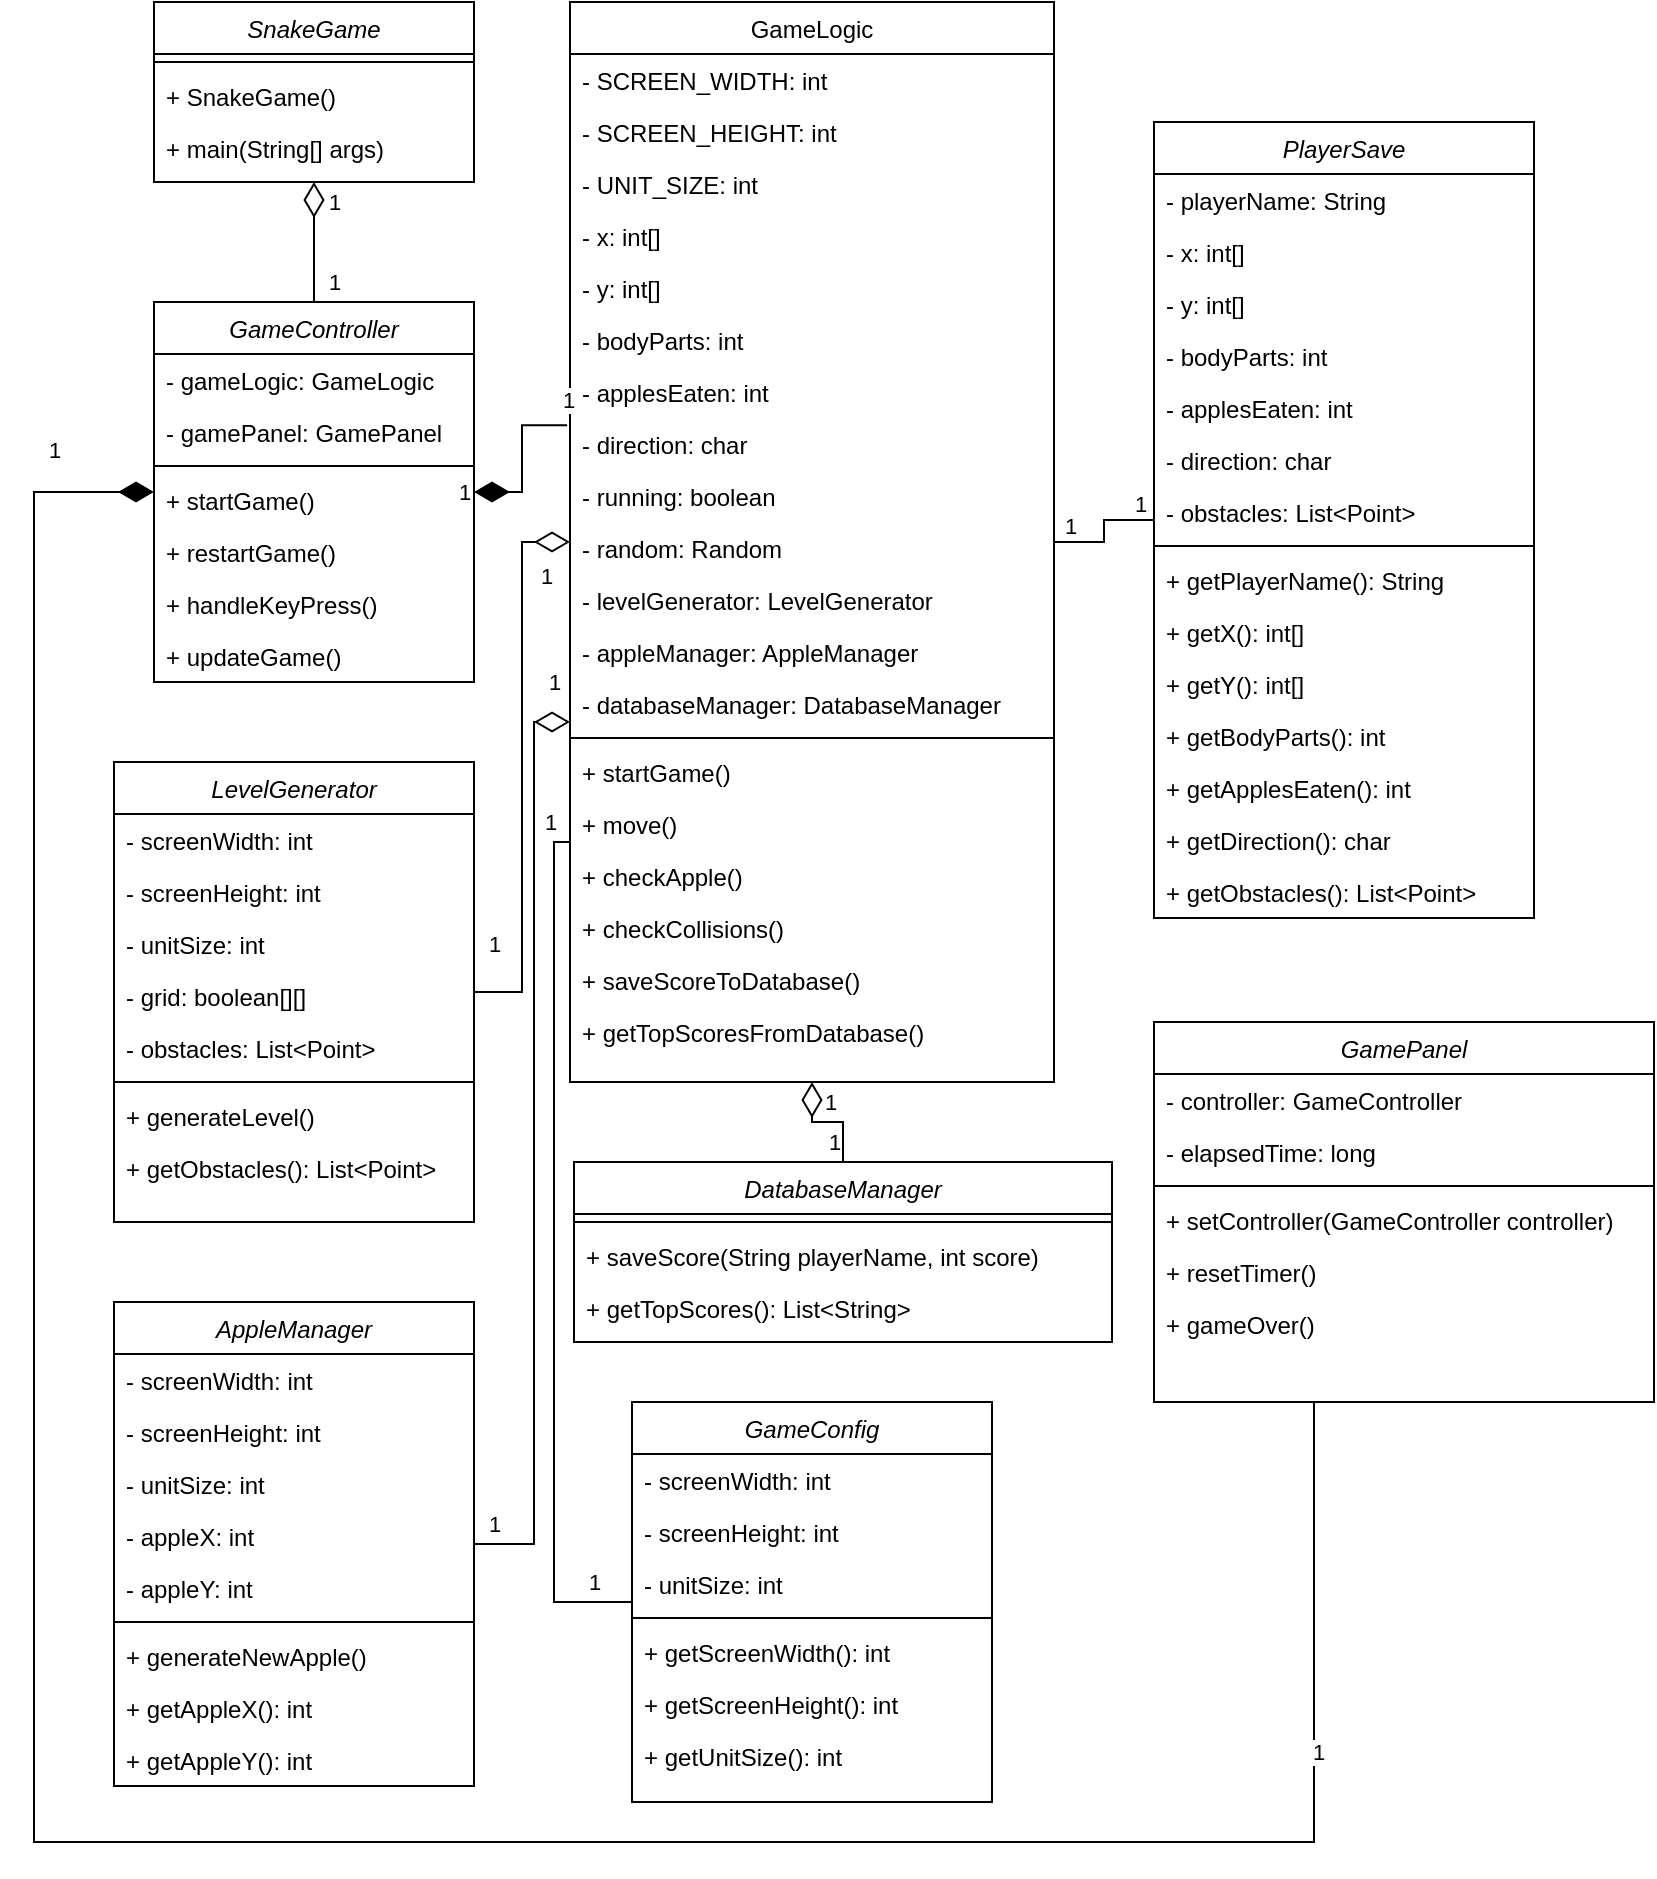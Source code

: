 <mxfile version="25.0.3">
  <diagram id="C5RBs43oDa-KdzZeNtuy" name="Page-1">
    <mxGraphModel dx="1827" dy="1740" grid="1" gridSize="10" guides="1" tooltips="1" connect="1" arrows="1" fold="1" page="1" pageScale="1" pageWidth="827" pageHeight="1169" math="0" shadow="0">
      <root>
        <mxCell id="WIyWlLk6GJQsqaUBKTNV-0" />
        <mxCell id="WIyWlLk6GJQsqaUBKTNV-1" parent="WIyWlLk6GJQsqaUBKTNV-0" />
        <mxCell id="zkfFHV4jXpPFQw0GAbJ--0" value="SnakeGame" style="swimlane;fontStyle=2;align=center;verticalAlign=top;childLayout=stackLayout;horizontal=1;startSize=26;horizontalStack=0;resizeParent=1;resizeLast=0;collapsible=1;marginBottom=0;rounded=0;shadow=0;strokeWidth=1;" parent="WIyWlLk6GJQsqaUBKTNV-1" vertex="1">
          <mxGeometry x="300" y="60" width="160" height="90" as="geometry">
            <mxRectangle x="230" y="140" width="160" height="26" as="alternateBounds" />
          </mxGeometry>
        </mxCell>
        <mxCell id="zkfFHV4jXpPFQw0GAbJ--4" value="" style="line;html=1;strokeWidth=1;align=left;verticalAlign=middle;spacingTop=-1;spacingLeft=3;spacingRight=3;rotatable=0;labelPosition=right;points=[];portConstraint=eastwest;" parent="zkfFHV4jXpPFQw0GAbJ--0" vertex="1">
          <mxGeometry y="26" width="160" height="8" as="geometry" />
        </mxCell>
        <mxCell id="zkfFHV4jXpPFQw0GAbJ--1" value="+ SnakeGame()" style="text;align=left;verticalAlign=top;spacingLeft=4;spacingRight=4;overflow=hidden;rotatable=0;points=[[0,0.5],[1,0.5]];portConstraint=eastwest;" parent="zkfFHV4jXpPFQw0GAbJ--0" vertex="1">
          <mxGeometry y="34" width="160" height="26" as="geometry" />
        </mxCell>
        <mxCell id="zkfFHV4jXpPFQw0GAbJ--2" value="+ main(String[] args)" style="text;align=left;verticalAlign=top;spacingLeft=4;spacingRight=4;overflow=hidden;rotatable=0;points=[[0,0.5],[1,0.5]];portConstraint=eastwest;rounded=0;shadow=0;html=0;" parent="zkfFHV4jXpPFQw0GAbJ--0" vertex="1">
          <mxGeometry y="60" width="160" height="26" as="geometry" />
        </mxCell>
        <mxCell id="zkfFHV4jXpPFQw0GAbJ--17" value="GameLogic" style="swimlane;fontStyle=0;align=center;verticalAlign=top;childLayout=stackLayout;horizontal=1;startSize=26;horizontalStack=0;resizeParent=1;resizeLast=0;collapsible=1;marginBottom=0;rounded=0;shadow=0;strokeWidth=1;" parent="WIyWlLk6GJQsqaUBKTNV-1" vertex="1">
          <mxGeometry x="508" y="60" width="242" height="540" as="geometry">
            <mxRectangle x="550" y="140" width="160" height="26" as="alternateBounds" />
          </mxGeometry>
        </mxCell>
        <mxCell id="zkfFHV4jXpPFQw0GAbJ--18" value="- SCREEN_WIDTH: int" style="text;align=left;verticalAlign=top;spacingLeft=4;spacingRight=4;overflow=hidden;rotatable=0;points=[[0,0.5],[1,0.5]];portConstraint=eastwest;" parent="zkfFHV4jXpPFQw0GAbJ--17" vertex="1">
          <mxGeometry y="26" width="242" height="26" as="geometry" />
        </mxCell>
        <mxCell id="AjANZ06lCbOYg_vzo5aL-4" value="- SCREEN_HEIGHT: int" style="text;align=left;verticalAlign=top;spacingLeft=4;spacingRight=4;overflow=hidden;rotatable=0;points=[[0,0.5],[1,0.5]];portConstraint=eastwest;" parent="zkfFHV4jXpPFQw0GAbJ--17" vertex="1">
          <mxGeometry y="52" width="242" height="26" as="geometry" />
        </mxCell>
        <mxCell id="AjANZ06lCbOYg_vzo5aL-5" value="- UNIT_SIZE: int" style="text;align=left;verticalAlign=top;spacingLeft=4;spacingRight=4;overflow=hidden;rotatable=0;points=[[0,0.5],[1,0.5]];portConstraint=eastwest;" parent="zkfFHV4jXpPFQw0GAbJ--17" vertex="1">
          <mxGeometry y="78" width="242" height="26" as="geometry" />
        </mxCell>
        <mxCell id="AjANZ06lCbOYg_vzo5aL-6" value="- x: int[]" style="text;align=left;verticalAlign=top;spacingLeft=4;spacingRight=4;overflow=hidden;rotatable=0;points=[[0,0.5],[1,0.5]];portConstraint=eastwest;rounded=0;shadow=0;html=0;" parent="zkfFHV4jXpPFQw0GAbJ--17" vertex="1">
          <mxGeometry y="104" width="242" height="26" as="geometry" />
        </mxCell>
        <mxCell id="AjANZ06lCbOYg_vzo5aL-7" value="- y: int[]" style="text;align=left;verticalAlign=top;spacingLeft=4;spacingRight=4;overflow=hidden;rotatable=0;points=[[0,0.5],[1,0.5]];portConstraint=eastwest;rounded=0;shadow=0;html=0;" parent="zkfFHV4jXpPFQw0GAbJ--17" vertex="1">
          <mxGeometry y="130" width="242" height="26" as="geometry" />
        </mxCell>
        <mxCell id="zkfFHV4jXpPFQw0GAbJ--20" value="- bodyParts: int" style="text;align=left;verticalAlign=top;spacingLeft=4;spacingRight=4;overflow=hidden;rotatable=0;points=[[0,0.5],[1,0.5]];portConstraint=eastwest;rounded=0;shadow=0;html=0;" parent="zkfFHV4jXpPFQw0GAbJ--17" vertex="1">
          <mxGeometry y="156" width="242" height="26" as="geometry" />
        </mxCell>
        <mxCell id="AjANZ06lCbOYg_vzo5aL-8" value="- applesEaten: int" style="text;align=left;verticalAlign=top;spacingLeft=4;spacingRight=4;overflow=hidden;rotatable=0;points=[[0,0.5],[1,0.5]];portConstraint=eastwest;rounded=0;shadow=0;html=0;" parent="zkfFHV4jXpPFQw0GAbJ--17" vertex="1">
          <mxGeometry y="182" width="242" height="26" as="geometry" />
        </mxCell>
        <mxCell id="AjANZ06lCbOYg_vzo5aL-10" value="- direction: char" style="text;align=left;verticalAlign=top;spacingLeft=4;spacingRight=4;overflow=hidden;rotatable=0;points=[[0,0.5],[1,0.5]];portConstraint=eastwest;rounded=0;shadow=0;html=0;" parent="zkfFHV4jXpPFQw0GAbJ--17" vertex="1">
          <mxGeometry y="208" width="242" height="26" as="geometry" />
        </mxCell>
        <mxCell id="AjANZ06lCbOYg_vzo5aL-11" value="- running: boolean" style="text;align=left;verticalAlign=top;spacingLeft=4;spacingRight=4;overflow=hidden;rotatable=0;points=[[0,0.5],[1,0.5]];portConstraint=eastwest;rounded=0;shadow=0;html=0;" parent="zkfFHV4jXpPFQw0GAbJ--17" vertex="1">
          <mxGeometry y="234" width="242" height="26" as="geometry" />
        </mxCell>
        <mxCell id="zkfFHV4jXpPFQw0GAbJ--22" value="- random: Random" style="text;align=left;verticalAlign=top;spacingLeft=4;spacingRight=4;overflow=hidden;rotatable=0;points=[[0,0.5],[1,0.5]];portConstraint=eastwest;rounded=0;shadow=0;html=0;" parent="zkfFHV4jXpPFQw0GAbJ--17" vertex="1">
          <mxGeometry y="260" width="242" height="26" as="geometry" />
        </mxCell>
        <mxCell id="AjANZ06lCbOYg_vzo5aL-12" value="- levelGenerator: LevelGenerator" style="text;align=left;verticalAlign=top;spacingLeft=4;spacingRight=4;overflow=hidden;rotatable=0;points=[[0,0.5],[1,0.5]];portConstraint=eastwest;rounded=0;shadow=0;html=0;" parent="zkfFHV4jXpPFQw0GAbJ--17" vertex="1">
          <mxGeometry y="286" width="242" height="26" as="geometry" />
        </mxCell>
        <mxCell id="mR83iSScFyhNj17D_OAH-0" value="- appleManager: AppleManager" style="text;align=left;verticalAlign=top;spacingLeft=4;spacingRight=4;overflow=hidden;rotatable=0;points=[[0,0.5],[1,0.5]];portConstraint=eastwest;rounded=0;shadow=0;html=0;" vertex="1" parent="zkfFHV4jXpPFQw0GAbJ--17">
          <mxGeometry y="312" width="242" height="26" as="geometry" />
        </mxCell>
        <mxCell id="AjANZ06lCbOYg_vzo5aL-13" value="- databaseManager: DatabaseManager" style="text;align=left;verticalAlign=top;spacingLeft=4;spacingRight=4;overflow=hidden;rotatable=0;points=[[0,0.5],[1,0.5]];portConstraint=eastwest;rounded=0;shadow=0;html=0;" parent="zkfFHV4jXpPFQw0GAbJ--17" vertex="1">
          <mxGeometry y="338" width="242" height="26" as="geometry" />
        </mxCell>
        <mxCell id="zkfFHV4jXpPFQw0GAbJ--23" value="" style="line;html=1;strokeWidth=1;align=left;verticalAlign=middle;spacingTop=-1;spacingLeft=3;spacingRight=3;rotatable=0;labelPosition=right;points=[];portConstraint=eastwest;" parent="zkfFHV4jXpPFQw0GAbJ--17" vertex="1">
          <mxGeometry y="364" width="242" height="8" as="geometry" />
        </mxCell>
        <mxCell id="zkfFHV4jXpPFQw0GAbJ--24" value="+ startGame()" style="text;align=left;verticalAlign=top;spacingLeft=4;spacingRight=4;overflow=hidden;rotatable=0;points=[[0,0.5],[1,0.5]];portConstraint=eastwest;" parent="zkfFHV4jXpPFQw0GAbJ--17" vertex="1">
          <mxGeometry y="372" width="242" height="26" as="geometry" />
        </mxCell>
        <mxCell id="AjANZ06lCbOYg_vzo5aL-15" value="+ move()" style="text;align=left;verticalAlign=top;spacingLeft=4;spacingRight=4;overflow=hidden;rotatable=0;points=[[0,0.5],[1,0.5]];portConstraint=eastwest;" parent="zkfFHV4jXpPFQw0GAbJ--17" vertex="1">
          <mxGeometry y="398" width="242" height="26" as="geometry" />
        </mxCell>
        <mxCell id="zkfFHV4jXpPFQw0GAbJ--25" value="+ checkApple()" style="text;align=left;verticalAlign=top;spacingLeft=4;spacingRight=4;overflow=hidden;rotatable=0;points=[[0,0.5],[1,0.5]];portConstraint=eastwest;" parent="zkfFHV4jXpPFQw0GAbJ--17" vertex="1">
          <mxGeometry y="424" width="242" height="26" as="geometry" />
        </mxCell>
        <mxCell id="AjANZ06lCbOYg_vzo5aL-17" value="+ checkCollisions()" style="text;align=left;verticalAlign=top;spacingLeft=4;spacingRight=4;overflow=hidden;rotatable=0;points=[[0,0.5],[1,0.5]];portConstraint=eastwest;" parent="zkfFHV4jXpPFQw0GAbJ--17" vertex="1">
          <mxGeometry y="450" width="242" height="26" as="geometry" />
        </mxCell>
        <mxCell id="AjANZ06lCbOYg_vzo5aL-18" value="+ saveScoreToDatabase()" style="text;align=left;verticalAlign=top;spacingLeft=4;spacingRight=4;overflow=hidden;rotatable=0;points=[[0,0.5],[1,0.5]];portConstraint=eastwest;" parent="zkfFHV4jXpPFQw0GAbJ--17" vertex="1">
          <mxGeometry y="476" width="242" height="26" as="geometry" />
        </mxCell>
        <mxCell id="AjANZ06lCbOYg_vzo5aL-16" value="+ getTopScoresFromDatabase()" style="text;align=left;verticalAlign=top;spacingLeft=4;spacingRight=4;overflow=hidden;rotatable=0;points=[[0,0.5],[1,0.5]];portConstraint=eastwest;" parent="zkfFHV4jXpPFQw0GAbJ--17" vertex="1">
          <mxGeometry y="502" width="242" height="26" as="geometry" />
        </mxCell>
        <mxCell id="AjANZ06lCbOYg_vzo5aL-0" value="GameController" style="swimlane;fontStyle=2;align=center;verticalAlign=top;childLayout=stackLayout;horizontal=1;startSize=26;horizontalStack=0;resizeParent=1;resizeLast=0;collapsible=1;marginBottom=0;rounded=0;shadow=0;strokeWidth=1;" parent="WIyWlLk6GJQsqaUBKTNV-1" vertex="1">
          <mxGeometry x="300" y="210" width="160" height="190" as="geometry">
            <mxRectangle x="230" y="140" width="160" height="26" as="alternateBounds" />
          </mxGeometry>
        </mxCell>
        <mxCell id="AjANZ06lCbOYg_vzo5aL-2" value="- gameLogic: GameLogic" style="text;align=left;verticalAlign=top;spacingLeft=4;spacingRight=4;overflow=hidden;rotatable=0;points=[[0,0.5],[1,0.5]];portConstraint=eastwest;" parent="AjANZ06lCbOYg_vzo5aL-0" vertex="1">
          <mxGeometry y="26" width="160" height="26" as="geometry" />
        </mxCell>
        <mxCell id="AjANZ06lCbOYg_vzo5aL-23" value="- gamePanel: GamePanel" style="text;align=left;verticalAlign=top;spacingLeft=4;spacingRight=4;overflow=hidden;rotatable=0;points=[[0,0.5],[1,0.5]];portConstraint=eastwest;" parent="AjANZ06lCbOYg_vzo5aL-0" vertex="1">
          <mxGeometry y="52" width="160" height="26" as="geometry" />
        </mxCell>
        <mxCell id="AjANZ06lCbOYg_vzo5aL-1" value="" style="line;html=1;strokeWidth=1;align=left;verticalAlign=middle;spacingTop=-1;spacingLeft=3;spacingRight=3;rotatable=0;labelPosition=right;points=[];portConstraint=eastwest;" parent="AjANZ06lCbOYg_vzo5aL-0" vertex="1">
          <mxGeometry y="78" width="160" height="8" as="geometry" />
        </mxCell>
        <mxCell id="AjANZ06lCbOYg_vzo5aL-25" value="+ startGame()" style="text;align=left;verticalAlign=top;spacingLeft=4;spacingRight=4;overflow=hidden;rotatable=0;points=[[0,0.5],[1,0.5]];portConstraint=eastwest;" parent="AjANZ06lCbOYg_vzo5aL-0" vertex="1">
          <mxGeometry y="86" width="160" height="26" as="geometry" />
        </mxCell>
        <mxCell id="AjANZ06lCbOYg_vzo5aL-3" value="+ restartGame()" style="text;align=left;verticalAlign=top;spacingLeft=4;spacingRight=4;overflow=hidden;rotatable=0;points=[[0,0.5],[1,0.5]];portConstraint=eastwest;rounded=0;shadow=0;html=0;" parent="AjANZ06lCbOYg_vzo5aL-0" vertex="1">
          <mxGeometry y="112" width="160" height="26" as="geometry" />
        </mxCell>
        <mxCell id="AjANZ06lCbOYg_vzo5aL-24" value="+ handleKeyPress()" style="text;align=left;verticalAlign=top;spacingLeft=4;spacingRight=4;overflow=hidden;rotatable=0;points=[[0,0.5],[1,0.5]];portConstraint=eastwest;rounded=0;shadow=0;html=0;" parent="AjANZ06lCbOYg_vzo5aL-0" vertex="1">
          <mxGeometry y="138" width="160" height="26" as="geometry" />
        </mxCell>
        <mxCell id="AjANZ06lCbOYg_vzo5aL-26" value="+ updateGame()" style="text;align=left;verticalAlign=top;spacingLeft=4;spacingRight=4;overflow=hidden;rotatable=0;points=[[0,0.5],[1,0.5]];portConstraint=eastwest;" parent="AjANZ06lCbOYg_vzo5aL-0" vertex="1">
          <mxGeometry y="164" width="160" height="26" as="geometry" />
        </mxCell>
        <mxCell id="AjANZ06lCbOYg_vzo5aL-19" value="DatabaseManager" style="swimlane;fontStyle=2;align=center;verticalAlign=top;childLayout=stackLayout;horizontal=1;startSize=26;horizontalStack=0;resizeParent=1;resizeLast=0;collapsible=1;marginBottom=0;rounded=0;shadow=0;strokeWidth=1;" parent="WIyWlLk6GJQsqaUBKTNV-1" vertex="1">
          <mxGeometry x="510" y="640" width="269" height="90" as="geometry">
            <mxRectangle x="230" y="140" width="160" height="26" as="alternateBounds" />
          </mxGeometry>
        </mxCell>
        <mxCell id="AjANZ06lCbOYg_vzo5aL-20" value="" style="line;html=1;strokeWidth=1;align=left;verticalAlign=middle;spacingTop=-1;spacingLeft=3;spacingRight=3;rotatable=0;labelPosition=right;points=[];portConstraint=eastwest;" parent="AjANZ06lCbOYg_vzo5aL-19" vertex="1">
          <mxGeometry y="26" width="269" height="8" as="geometry" />
        </mxCell>
        <mxCell id="AjANZ06lCbOYg_vzo5aL-21" value="+ saveScore(String playerName, int score)" style="text;align=left;verticalAlign=top;spacingLeft=4;spacingRight=4;overflow=hidden;rotatable=0;points=[[0,0.5],[1,0.5]];portConstraint=eastwest;" parent="AjANZ06lCbOYg_vzo5aL-19" vertex="1">
          <mxGeometry y="34" width="269" height="26" as="geometry" />
        </mxCell>
        <mxCell id="AjANZ06lCbOYg_vzo5aL-22" value="+ getTopScores(): List&lt;String&gt;" style="text;align=left;verticalAlign=top;spacingLeft=4;spacingRight=4;overflow=hidden;rotatable=0;points=[[0,0.5],[1,0.5]];portConstraint=eastwest;rounded=0;shadow=0;html=0;" parent="AjANZ06lCbOYg_vzo5aL-19" vertex="1">
          <mxGeometry y="60" width="269" height="26" as="geometry" />
        </mxCell>
        <mxCell id="AjANZ06lCbOYg_vzo5aL-27" value="GamePanel" style="swimlane;fontStyle=2;align=center;verticalAlign=top;childLayout=stackLayout;horizontal=1;startSize=26;horizontalStack=0;resizeParent=1;resizeLast=0;collapsible=1;marginBottom=0;rounded=0;shadow=0;strokeWidth=1;" parent="WIyWlLk6GJQsqaUBKTNV-1" vertex="1">
          <mxGeometry x="800" y="570" width="250" height="190" as="geometry">
            <mxRectangle x="230" y="140" width="160" height="26" as="alternateBounds" />
          </mxGeometry>
        </mxCell>
        <mxCell id="AjANZ06lCbOYg_vzo5aL-28" value="- controller: GameController" style="text;align=left;verticalAlign=top;spacingLeft=4;spacingRight=4;overflow=hidden;rotatable=0;points=[[0,0.5],[1,0.5]];portConstraint=eastwest;" parent="AjANZ06lCbOYg_vzo5aL-27" vertex="1">
          <mxGeometry y="26" width="250" height="26" as="geometry" />
        </mxCell>
        <mxCell id="AjANZ06lCbOYg_vzo5aL-35" value="- elapsedTime: long" style="text;align=left;verticalAlign=top;spacingLeft=4;spacingRight=4;overflow=hidden;rotatable=0;points=[[0,0.5],[1,0.5]];portConstraint=eastwest;" parent="AjANZ06lCbOYg_vzo5aL-27" vertex="1">
          <mxGeometry y="52" width="250" height="26" as="geometry" />
        </mxCell>
        <mxCell id="AjANZ06lCbOYg_vzo5aL-30" value="" style="line;html=1;strokeWidth=1;align=left;verticalAlign=middle;spacingTop=-1;spacingLeft=3;spacingRight=3;rotatable=0;labelPosition=right;points=[];portConstraint=eastwest;" parent="AjANZ06lCbOYg_vzo5aL-27" vertex="1">
          <mxGeometry y="78" width="250" height="8" as="geometry" />
        </mxCell>
        <mxCell id="AjANZ06lCbOYg_vzo5aL-31" value="+ setController(GameController controller)" style="text;align=left;verticalAlign=top;spacingLeft=4;spacingRight=4;overflow=hidden;rotatable=0;points=[[0,0.5],[1,0.5]];portConstraint=eastwest;" parent="AjANZ06lCbOYg_vzo5aL-27" vertex="1">
          <mxGeometry y="86" width="250" height="26" as="geometry" />
        </mxCell>
        <mxCell id="AjANZ06lCbOYg_vzo5aL-32" value="+ resetTimer()" style="text;align=left;verticalAlign=top;spacingLeft=4;spacingRight=4;overflow=hidden;rotatable=0;points=[[0,0.5],[1,0.5]];portConstraint=eastwest;rounded=0;shadow=0;html=0;" parent="AjANZ06lCbOYg_vzo5aL-27" vertex="1">
          <mxGeometry y="112" width="250" height="26" as="geometry" />
        </mxCell>
        <mxCell id="AjANZ06lCbOYg_vzo5aL-33" value="+ gameOver()" style="text;align=left;verticalAlign=top;spacingLeft=4;spacingRight=4;overflow=hidden;rotatable=0;points=[[0,0.5],[1,0.5]];portConstraint=eastwest;rounded=0;shadow=0;html=0;" parent="AjANZ06lCbOYg_vzo5aL-27" vertex="1">
          <mxGeometry y="138" width="250" height="26" as="geometry" />
        </mxCell>
        <mxCell id="AjANZ06lCbOYg_vzo5aL-36" value="LevelGenerator" style="swimlane;fontStyle=2;align=center;verticalAlign=top;childLayout=stackLayout;horizontal=1;startSize=26;horizontalStack=0;resizeParent=1;resizeLast=0;collapsible=1;marginBottom=0;rounded=0;shadow=0;strokeWidth=1;" parent="WIyWlLk6GJQsqaUBKTNV-1" vertex="1">
          <mxGeometry x="280" y="440" width="180" height="230" as="geometry">
            <mxRectangle x="230" y="140" width="160" height="26" as="alternateBounds" />
          </mxGeometry>
        </mxCell>
        <mxCell id="AjANZ06lCbOYg_vzo5aL-37" value="- screenWidth: int" style="text;align=left;verticalAlign=top;spacingLeft=4;spacingRight=4;overflow=hidden;rotatable=0;points=[[0,0.5],[1,0.5]];portConstraint=eastwest;" parent="AjANZ06lCbOYg_vzo5aL-36" vertex="1">
          <mxGeometry y="26" width="180" height="26" as="geometry" />
        </mxCell>
        <mxCell id="AjANZ06lCbOYg_vzo5aL-44" value="- screenHeight: int" style="text;align=left;verticalAlign=top;spacingLeft=4;spacingRight=4;overflow=hidden;rotatable=0;points=[[0,0.5],[1,0.5]];portConstraint=eastwest;" parent="AjANZ06lCbOYg_vzo5aL-36" vertex="1">
          <mxGeometry y="52" width="180" height="26" as="geometry" />
        </mxCell>
        <mxCell id="AjANZ06lCbOYg_vzo5aL-38" value="- unitSize: int" style="text;align=left;verticalAlign=top;spacingLeft=4;spacingRight=4;overflow=hidden;rotatable=0;points=[[0,0.5],[1,0.5]];portConstraint=eastwest;" parent="AjANZ06lCbOYg_vzo5aL-36" vertex="1">
          <mxGeometry y="78" width="180" height="26" as="geometry" />
        </mxCell>
        <mxCell id="AjANZ06lCbOYg_vzo5aL-45" value="- grid: boolean[][]" style="text;align=left;verticalAlign=top;spacingLeft=4;spacingRight=4;overflow=hidden;rotatable=0;points=[[0,0.5],[1,0.5]];portConstraint=eastwest;" parent="AjANZ06lCbOYg_vzo5aL-36" vertex="1">
          <mxGeometry y="104" width="180" height="26" as="geometry" />
        </mxCell>
        <mxCell id="AjANZ06lCbOYg_vzo5aL-39" value="- obstacles: List&lt;Point&gt;" style="text;align=left;verticalAlign=top;spacingLeft=4;spacingRight=4;overflow=hidden;rotatable=0;points=[[0,0.5],[1,0.5]];portConstraint=eastwest;" parent="AjANZ06lCbOYg_vzo5aL-36" vertex="1">
          <mxGeometry y="130" width="180" height="26" as="geometry" />
        </mxCell>
        <mxCell id="AjANZ06lCbOYg_vzo5aL-40" value="" style="line;html=1;strokeWidth=1;align=left;verticalAlign=middle;spacingTop=-1;spacingLeft=3;spacingRight=3;rotatable=0;labelPosition=right;points=[];portConstraint=eastwest;" parent="AjANZ06lCbOYg_vzo5aL-36" vertex="1">
          <mxGeometry y="156" width="180" height="8" as="geometry" />
        </mxCell>
        <mxCell id="AjANZ06lCbOYg_vzo5aL-41" value="+ generateLevel()" style="text;align=left;verticalAlign=top;spacingLeft=4;spacingRight=4;overflow=hidden;rotatable=0;points=[[0,0.5],[1,0.5]];portConstraint=eastwest;" parent="AjANZ06lCbOYg_vzo5aL-36" vertex="1">
          <mxGeometry y="164" width="180" height="26" as="geometry" />
        </mxCell>
        <mxCell id="AjANZ06lCbOYg_vzo5aL-43" value="+ getObstacles(): List&lt;Point&gt;" style="text;align=left;verticalAlign=top;spacingLeft=4;spacingRight=4;overflow=hidden;rotatable=0;points=[[0,0.5],[1,0.5]];portConstraint=eastwest;rounded=0;shadow=0;html=0;" parent="AjANZ06lCbOYg_vzo5aL-36" vertex="1">
          <mxGeometry y="190" width="180" height="26" as="geometry" />
        </mxCell>
        <mxCell id="AjANZ06lCbOYg_vzo5aL-48" value="PlayerSave" style="swimlane;fontStyle=2;align=center;verticalAlign=top;childLayout=stackLayout;horizontal=1;startSize=26;horizontalStack=0;resizeParent=1;resizeLast=0;collapsible=1;marginBottom=0;rounded=0;shadow=0;strokeWidth=1;" parent="WIyWlLk6GJQsqaUBKTNV-1" vertex="1">
          <mxGeometry x="800" y="120" width="190" height="398" as="geometry">
            <mxRectangle x="230" y="140" width="160" height="26" as="alternateBounds" />
          </mxGeometry>
        </mxCell>
        <mxCell id="AjANZ06lCbOYg_vzo5aL-49" value="- playerName: String" style="text;align=left;verticalAlign=top;spacingLeft=4;spacingRight=4;overflow=hidden;rotatable=0;points=[[0,0.5],[1,0.5]];portConstraint=eastwest;" parent="AjANZ06lCbOYg_vzo5aL-48" vertex="1">
          <mxGeometry y="26" width="190" height="26" as="geometry" />
        </mxCell>
        <mxCell id="AjANZ06lCbOYg_vzo5aL-50" value="- x: int[]" style="text;align=left;verticalAlign=top;spacingLeft=4;spacingRight=4;overflow=hidden;rotatable=0;points=[[0,0.5],[1,0.5]];portConstraint=eastwest;" parent="AjANZ06lCbOYg_vzo5aL-48" vertex="1">
          <mxGeometry y="52" width="190" height="26" as="geometry" />
        </mxCell>
        <mxCell id="AjANZ06lCbOYg_vzo5aL-51" value="- y: int[]" style="text;align=left;verticalAlign=top;spacingLeft=4;spacingRight=4;overflow=hidden;rotatable=0;points=[[0,0.5],[1,0.5]];portConstraint=eastwest;" parent="AjANZ06lCbOYg_vzo5aL-48" vertex="1">
          <mxGeometry y="78" width="190" height="26" as="geometry" />
        </mxCell>
        <mxCell id="AjANZ06lCbOYg_vzo5aL-52" value="- bodyParts: int" style="text;align=left;verticalAlign=top;spacingLeft=4;spacingRight=4;overflow=hidden;rotatable=0;points=[[0,0.5],[1,0.5]];portConstraint=eastwest;" parent="AjANZ06lCbOYg_vzo5aL-48" vertex="1">
          <mxGeometry y="104" width="190" height="26" as="geometry" />
        </mxCell>
        <mxCell id="AjANZ06lCbOYg_vzo5aL-53" value="- applesEaten: int" style="text;align=left;verticalAlign=top;spacingLeft=4;spacingRight=4;overflow=hidden;rotatable=0;points=[[0,0.5],[1,0.5]];portConstraint=eastwest;" parent="AjANZ06lCbOYg_vzo5aL-48" vertex="1">
          <mxGeometry y="130" width="190" height="26" as="geometry" />
        </mxCell>
        <mxCell id="AjANZ06lCbOYg_vzo5aL-54" value="- direction: char" style="text;align=left;verticalAlign=top;spacingLeft=4;spacingRight=4;overflow=hidden;rotatable=0;points=[[0,0.5],[1,0.5]];portConstraint=eastwest;" parent="AjANZ06lCbOYg_vzo5aL-48" vertex="1">
          <mxGeometry y="156" width="190" height="26" as="geometry" />
        </mxCell>
        <mxCell id="AjANZ06lCbOYg_vzo5aL-60" value="- obstacles: List&lt;Point&gt;" style="text;align=left;verticalAlign=top;spacingLeft=4;spacingRight=4;overflow=hidden;rotatable=0;points=[[0,0.5],[1,0.5]];portConstraint=eastwest;" parent="AjANZ06lCbOYg_vzo5aL-48" vertex="1">
          <mxGeometry y="182" width="190" height="26" as="geometry" />
        </mxCell>
        <mxCell id="AjANZ06lCbOYg_vzo5aL-55" value="" style="line;html=1;strokeWidth=1;align=left;verticalAlign=middle;spacingTop=-1;spacingLeft=3;spacingRight=3;rotatable=0;labelPosition=right;points=[];portConstraint=eastwest;" parent="AjANZ06lCbOYg_vzo5aL-48" vertex="1">
          <mxGeometry y="208" width="190" height="8" as="geometry" />
        </mxCell>
        <mxCell id="AjANZ06lCbOYg_vzo5aL-56" value="+ getPlayerName(): String" style="text;align=left;verticalAlign=top;spacingLeft=4;spacingRight=4;overflow=hidden;rotatable=0;points=[[0,0.5],[1,0.5]];portConstraint=eastwest;" parent="AjANZ06lCbOYg_vzo5aL-48" vertex="1">
          <mxGeometry y="216" width="190" height="26" as="geometry" />
        </mxCell>
        <mxCell id="AjANZ06lCbOYg_vzo5aL-57" value="+ getX(): int[]" style="text;align=left;verticalAlign=top;spacingLeft=4;spacingRight=4;overflow=hidden;rotatable=0;points=[[0,0.5],[1,0.5]];portConstraint=eastwest;rounded=0;shadow=0;html=0;" parent="AjANZ06lCbOYg_vzo5aL-48" vertex="1">
          <mxGeometry y="242" width="190" height="26" as="geometry" />
        </mxCell>
        <mxCell id="AjANZ06lCbOYg_vzo5aL-61" value="+ getY(): int[]" style="text;align=left;verticalAlign=top;spacingLeft=4;spacingRight=4;overflow=hidden;rotatable=0;points=[[0,0.5],[1,0.5]];portConstraint=eastwest;rounded=0;shadow=0;html=0;" parent="AjANZ06lCbOYg_vzo5aL-48" vertex="1">
          <mxGeometry y="268" width="190" height="26" as="geometry" />
        </mxCell>
        <mxCell id="AjANZ06lCbOYg_vzo5aL-58" value="+ getBodyParts(): int" style="text;align=left;verticalAlign=top;spacingLeft=4;spacingRight=4;overflow=hidden;rotatable=0;points=[[0,0.5],[1,0.5]];portConstraint=eastwest;rounded=0;shadow=0;html=0;" parent="AjANZ06lCbOYg_vzo5aL-48" vertex="1">
          <mxGeometry y="294" width="190" height="26" as="geometry" />
        </mxCell>
        <mxCell id="AjANZ06lCbOYg_vzo5aL-62" value="+ getApplesEaten(): int" style="text;align=left;verticalAlign=top;spacingLeft=4;spacingRight=4;overflow=hidden;rotatable=0;points=[[0,0.5],[1,0.5]];portConstraint=eastwest;rounded=0;shadow=0;html=0;" parent="AjANZ06lCbOYg_vzo5aL-48" vertex="1">
          <mxGeometry y="320" width="190" height="26" as="geometry" />
        </mxCell>
        <mxCell id="AjANZ06lCbOYg_vzo5aL-59" value="+ getDirection(): char" style="text;align=left;verticalAlign=top;spacingLeft=4;spacingRight=4;overflow=hidden;rotatable=0;points=[[0,0.5],[1,0.5]];portConstraint=eastwest;rounded=0;shadow=0;html=0;" parent="AjANZ06lCbOYg_vzo5aL-48" vertex="1">
          <mxGeometry y="346" width="190" height="26" as="geometry" />
        </mxCell>
        <mxCell id="AjANZ06lCbOYg_vzo5aL-63" value="+ getObstacles(): List&lt;Point&gt;" style="text;align=left;verticalAlign=top;spacingLeft=4;spacingRight=4;overflow=hidden;rotatable=0;points=[[0,0.5],[1,0.5]];portConstraint=eastwest;rounded=0;shadow=0;html=0;" parent="AjANZ06lCbOYg_vzo5aL-48" vertex="1">
          <mxGeometry y="372" width="190" height="26" as="geometry" />
        </mxCell>
        <mxCell id="AjANZ06lCbOYg_vzo5aL-64" value="" style="endArrow=diamondThin;html=1;rounded=0;edgeStyle=orthogonalEdgeStyle;endFill=0;exitX=0.5;exitY=0;exitDx=0;exitDy=0;strokeWidth=1;endSize=15;" parent="WIyWlLk6GJQsqaUBKTNV-1" source="AjANZ06lCbOYg_vzo5aL-0" target="zkfFHV4jXpPFQw0GAbJ--0" edge="1">
          <mxGeometry width="50" height="50" relative="1" as="geometry">
            <mxPoint x="530" y="570" as="sourcePoint" />
            <mxPoint x="580" y="520" as="targetPoint" />
          </mxGeometry>
        </mxCell>
        <mxCell id="AjANZ06lCbOYg_vzo5aL-65" value="1" style="edgeLabel;html=1;align=center;verticalAlign=middle;resizable=0;points=[];" parent="AjANZ06lCbOYg_vzo5aL-64" vertex="1" connectable="0">
          <mxGeometry x="0.827" relative="1" as="geometry">
            <mxPoint x="10" y="5" as="offset" />
          </mxGeometry>
        </mxCell>
        <mxCell id="AjANZ06lCbOYg_vzo5aL-66" value="1" style="edgeLabel;html=1;align=center;verticalAlign=middle;resizable=0;points=[];" parent="AjANZ06lCbOYg_vzo5aL-64" vertex="1" connectable="0">
          <mxGeometry x="-0.762" relative="1" as="geometry">
            <mxPoint x="10" y="-3" as="offset" />
          </mxGeometry>
        </mxCell>
        <mxCell id="AjANZ06lCbOYg_vzo5aL-67" value="" style="endArrow=diamondThin;html=1;rounded=0;edgeStyle=orthogonalEdgeStyle;endFill=1;strokeWidth=1;endSize=15;exitX=-0.006;exitY=0.138;exitDx=0;exitDy=0;exitPerimeter=0;" parent="WIyWlLk6GJQsqaUBKTNV-1" source="AjANZ06lCbOYg_vzo5aL-10" target="AjANZ06lCbOYg_vzo5aL-0" edge="1">
          <mxGeometry width="50" height="50" relative="1" as="geometry">
            <mxPoint x="430" y="510" as="sourcePoint" />
            <mxPoint x="440" y="440" as="targetPoint" />
          </mxGeometry>
        </mxCell>
        <mxCell id="AjANZ06lCbOYg_vzo5aL-68" value="1" style="edgeLabel;html=1;align=center;verticalAlign=middle;resizable=0;points=[];" parent="AjANZ06lCbOYg_vzo5aL-67" vertex="1" connectable="0">
          <mxGeometry x="0.827" relative="1" as="geometry">
            <mxPoint x="-12" as="offset" />
          </mxGeometry>
        </mxCell>
        <mxCell id="AjANZ06lCbOYg_vzo5aL-69" value="1" style="edgeLabel;html=1;align=center;verticalAlign=middle;resizable=0;points=[];" parent="AjANZ06lCbOYg_vzo5aL-67" vertex="1" connectable="0">
          <mxGeometry x="-0.762" relative="1" as="geometry">
            <mxPoint x="10" y="-13" as="offset" />
          </mxGeometry>
        </mxCell>
        <mxCell id="AjANZ06lCbOYg_vzo5aL-73" value="" style="endArrow=diamondThin;html=1;rounded=0;edgeStyle=orthogonalEdgeStyle;endFill=1;strokeWidth=1;endSize=15;" parent="WIyWlLk6GJQsqaUBKTNV-1" source="AjANZ06lCbOYg_vzo5aL-27" target="AjANZ06lCbOYg_vzo5aL-0" edge="1">
          <mxGeometry width="50" height="50" relative="1" as="geometry">
            <mxPoint x="538" y="498" as="sourcePoint" />
            <mxPoint x="400" y="450" as="targetPoint" />
            <Array as="points">
              <mxPoint x="880" y="980" />
              <mxPoint x="240" y="980" />
              <mxPoint x="240" y="305" />
            </Array>
          </mxGeometry>
        </mxCell>
        <mxCell id="AjANZ06lCbOYg_vzo5aL-74" value="1" style="edgeLabel;html=1;align=center;verticalAlign=middle;resizable=0;points=[];" parent="AjANZ06lCbOYg_vzo5aL-73" vertex="1" connectable="0">
          <mxGeometry x="0.827" relative="1" as="geometry">
            <mxPoint x="10" y="-99" as="offset" />
          </mxGeometry>
        </mxCell>
        <mxCell id="AjANZ06lCbOYg_vzo5aL-75" value="1" style="edgeLabel;html=1;align=center;verticalAlign=middle;resizable=0;points=[];" parent="AjANZ06lCbOYg_vzo5aL-73" vertex="1" connectable="0">
          <mxGeometry x="-0.762" relative="1" as="geometry">
            <mxPoint x="2" y="-15" as="offset" />
          </mxGeometry>
        </mxCell>
        <mxCell id="AjANZ06lCbOYg_vzo5aL-76" value="" style="endArrow=diamondThin;html=1;rounded=0;edgeStyle=orthogonalEdgeStyle;endFill=0;strokeWidth=1;endSize=15;" parent="WIyWlLk6GJQsqaUBKTNV-1" source="AjANZ06lCbOYg_vzo5aL-36" target="zkfFHV4jXpPFQw0GAbJ--17" edge="1">
          <mxGeometry width="50" height="50" relative="1" as="geometry">
            <mxPoint x="300" y="290" as="sourcePoint" />
            <mxPoint x="310" y="220" as="targetPoint" />
          </mxGeometry>
        </mxCell>
        <mxCell id="AjANZ06lCbOYg_vzo5aL-77" value="1" style="edgeLabel;html=1;align=center;verticalAlign=middle;resizable=0;points=[];" parent="AjANZ06lCbOYg_vzo5aL-76" vertex="1" connectable="0">
          <mxGeometry x="0.827" relative="1" as="geometry">
            <mxPoint x="11" y="17" as="offset" />
          </mxGeometry>
        </mxCell>
        <mxCell id="AjANZ06lCbOYg_vzo5aL-78" value="1" style="edgeLabel;html=1;align=center;verticalAlign=middle;resizable=0;points=[];" parent="AjANZ06lCbOYg_vzo5aL-76" vertex="1" connectable="0">
          <mxGeometry x="-0.762" relative="1" as="geometry">
            <mxPoint x="-14" y="-16" as="offset" />
          </mxGeometry>
        </mxCell>
        <mxCell id="AjANZ06lCbOYg_vzo5aL-79" value="" style="endArrow=none;html=1;rounded=0;edgeStyle=orthogonalEdgeStyle;endFill=0;strokeWidth=1;endSize=15;" parent="WIyWlLk6GJQsqaUBKTNV-1" source="zkfFHV4jXpPFQw0GAbJ--17" target="AjANZ06lCbOYg_vzo5aL-48" edge="1">
          <mxGeometry width="50" height="50" relative="1" as="geometry">
            <mxPoint x="827" y="380" as="sourcePoint" />
            <mxPoint x="837" y="310" as="targetPoint" />
          </mxGeometry>
        </mxCell>
        <mxCell id="AjANZ06lCbOYg_vzo5aL-80" value="1" style="edgeLabel;html=1;align=center;verticalAlign=middle;resizable=0;points=[];" parent="AjANZ06lCbOYg_vzo5aL-79" vertex="1" connectable="0">
          <mxGeometry x="0.827" relative="1" as="geometry">
            <mxPoint x="-2" y="-8" as="offset" />
          </mxGeometry>
        </mxCell>
        <mxCell id="AjANZ06lCbOYg_vzo5aL-81" value="1" style="edgeLabel;html=1;align=center;verticalAlign=middle;resizable=0;points=[];" parent="AjANZ06lCbOYg_vzo5aL-79" vertex="1" connectable="0">
          <mxGeometry x="-0.762" relative="1" as="geometry">
            <mxPoint y="-8" as="offset" />
          </mxGeometry>
        </mxCell>
        <mxCell id="AjANZ06lCbOYg_vzo5aL-82" value="" style="endArrow=diamondThin;html=1;rounded=0;edgeStyle=orthogonalEdgeStyle;endFill=0;strokeWidth=1;endSize=15;" parent="WIyWlLk6GJQsqaUBKTNV-1" source="AjANZ06lCbOYg_vzo5aL-19" target="zkfFHV4jXpPFQw0GAbJ--17" edge="1">
          <mxGeometry width="50" height="50" relative="1" as="geometry">
            <mxPoint x="380" y="657" as="sourcePoint" />
            <mxPoint x="518" y="433" as="targetPoint" />
          </mxGeometry>
        </mxCell>
        <mxCell id="AjANZ06lCbOYg_vzo5aL-83" value="1" style="edgeLabel;html=1;align=center;verticalAlign=middle;resizable=0;points=[];" parent="AjANZ06lCbOYg_vzo5aL-82" vertex="1" connectable="0">
          <mxGeometry x="0.827" relative="1" as="geometry">
            <mxPoint x="9" y="5" as="offset" />
          </mxGeometry>
        </mxCell>
        <mxCell id="AjANZ06lCbOYg_vzo5aL-84" value="1" style="edgeLabel;html=1;align=center;verticalAlign=middle;resizable=0;points=[];" parent="AjANZ06lCbOYg_vzo5aL-82" vertex="1" connectable="0">
          <mxGeometry x="-0.762" relative="1" as="geometry">
            <mxPoint x="-5" y="-4" as="offset" />
          </mxGeometry>
        </mxCell>
        <mxCell id="mR83iSScFyhNj17D_OAH-1" value="AppleManager" style="swimlane;fontStyle=2;align=center;verticalAlign=top;childLayout=stackLayout;horizontal=1;startSize=26;horizontalStack=0;resizeParent=1;resizeLast=0;collapsible=1;marginBottom=0;rounded=0;shadow=0;strokeWidth=1;" vertex="1" parent="WIyWlLk6GJQsqaUBKTNV-1">
          <mxGeometry x="280" y="710" width="180" height="242" as="geometry">
            <mxRectangle x="230" y="140" width="160" height="26" as="alternateBounds" />
          </mxGeometry>
        </mxCell>
        <mxCell id="mR83iSScFyhNj17D_OAH-2" value="- screenWidth: int" style="text;align=left;verticalAlign=top;spacingLeft=4;spacingRight=4;overflow=hidden;rotatable=0;points=[[0,0.5],[1,0.5]];portConstraint=eastwest;" vertex="1" parent="mR83iSScFyhNj17D_OAH-1">
          <mxGeometry y="26" width="180" height="26" as="geometry" />
        </mxCell>
        <mxCell id="mR83iSScFyhNj17D_OAH-3" value="- screenHeight: int" style="text;align=left;verticalAlign=top;spacingLeft=4;spacingRight=4;overflow=hidden;rotatable=0;points=[[0,0.5],[1,0.5]];portConstraint=eastwest;" vertex="1" parent="mR83iSScFyhNj17D_OAH-1">
          <mxGeometry y="52" width="180" height="26" as="geometry" />
        </mxCell>
        <mxCell id="mR83iSScFyhNj17D_OAH-4" value="- unitSize: int" style="text;align=left;verticalAlign=top;spacingLeft=4;spacingRight=4;overflow=hidden;rotatable=0;points=[[0,0.5],[1,0.5]];portConstraint=eastwest;" vertex="1" parent="mR83iSScFyhNj17D_OAH-1">
          <mxGeometry y="78" width="180" height="26" as="geometry" />
        </mxCell>
        <mxCell id="mR83iSScFyhNj17D_OAH-5" value="- appleX: int" style="text;align=left;verticalAlign=top;spacingLeft=4;spacingRight=4;overflow=hidden;rotatable=0;points=[[0,0.5],[1,0.5]];portConstraint=eastwest;" vertex="1" parent="mR83iSScFyhNj17D_OAH-1">
          <mxGeometry y="104" width="180" height="26" as="geometry" />
        </mxCell>
        <mxCell id="mR83iSScFyhNj17D_OAH-6" value="- appleY: int" style="text;align=left;verticalAlign=top;spacingLeft=4;spacingRight=4;overflow=hidden;rotatable=0;points=[[0,0.5],[1,0.5]];portConstraint=eastwest;" vertex="1" parent="mR83iSScFyhNj17D_OAH-1">
          <mxGeometry y="130" width="180" height="26" as="geometry" />
        </mxCell>
        <mxCell id="mR83iSScFyhNj17D_OAH-7" value="" style="line;html=1;strokeWidth=1;align=left;verticalAlign=middle;spacingTop=-1;spacingLeft=3;spacingRight=3;rotatable=0;labelPosition=right;points=[];portConstraint=eastwest;" vertex="1" parent="mR83iSScFyhNj17D_OAH-1">
          <mxGeometry y="156" width="180" height="8" as="geometry" />
        </mxCell>
        <mxCell id="mR83iSScFyhNj17D_OAH-8" value="+ generateNewApple()" style="text;align=left;verticalAlign=top;spacingLeft=4;spacingRight=4;overflow=hidden;rotatable=0;points=[[0,0.5],[1,0.5]];portConstraint=eastwest;" vertex="1" parent="mR83iSScFyhNj17D_OAH-1">
          <mxGeometry y="164" width="180" height="26" as="geometry" />
        </mxCell>
        <mxCell id="mR83iSScFyhNj17D_OAH-9" value="+ getAppleX(): int" style="text;align=left;verticalAlign=top;spacingLeft=4;spacingRight=4;overflow=hidden;rotatable=0;points=[[0,0.5],[1,0.5]];portConstraint=eastwest;rounded=0;shadow=0;html=0;" vertex="1" parent="mR83iSScFyhNj17D_OAH-1">
          <mxGeometry y="190" width="180" height="26" as="geometry" />
        </mxCell>
        <mxCell id="mR83iSScFyhNj17D_OAH-10" value="+ getAppleY(): int" style="text;align=left;verticalAlign=top;spacingLeft=4;spacingRight=4;overflow=hidden;rotatable=0;points=[[0,0.5],[1,0.5]];portConstraint=eastwest;rounded=0;shadow=0;html=0;" vertex="1" parent="mR83iSScFyhNj17D_OAH-1">
          <mxGeometry y="216" width="180" height="26" as="geometry" />
        </mxCell>
        <mxCell id="mR83iSScFyhNj17D_OAH-11" value="GameConfig" style="swimlane;fontStyle=2;align=center;verticalAlign=top;childLayout=stackLayout;horizontal=1;startSize=26;horizontalStack=0;resizeParent=1;resizeLast=0;collapsible=1;marginBottom=0;rounded=0;shadow=0;strokeWidth=1;" vertex="1" parent="WIyWlLk6GJQsqaUBKTNV-1">
          <mxGeometry x="539" y="760" width="180" height="200" as="geometry">
            <mxRectangle x="230" y="140" width="160" height="26" as="alternateBounds" />
          </mxGeometry>
        </mxCell>
        <mxCell id="mR83iSScFyhNj17D_OAH-12" value="- screenWidth: int" style="text;align=left;verticalAlign=top;spacingLeft=4;spacingRight=4;overflow=hidden;rotatable=0;points=[[0,0.5],[1,0.5]];portConstraint=eastwest;" vertex="1" parent="mR83iSScFyhNj17D_OAH-11">
          <mxGeometry y="26" width="180" height="26" as="geometry" />
        </mxCell>
        <mxCell id="mR83iSScFyhNj17D_OAH-13" value="- screenHeight: int" style="text;align=left;verticalAlign=top;spacingLeft=4;spacingRight=4;overflow=hidden;rotatable=0;points=[[0,0.5],[1,0.5]];portConstraint=eastwest;" vertex="1" parent="mR83iSScFyhNj17D_OAH-11">
          <mxGeometry y="52" width="180" height="26" as="geometry" />
        </mxCell>
        <mxCell id="mR83iSScFyhNj17D_OAH-14" value="- unitSize: int" style="text;align=left;verticalAlign=top;spacingLeft=4;spacingRight=4;overflow=hidden;rotatable=0;points=[[0,0.5],[1,0.5]];portConstraint=eastwest;" vertex="1" parent="mR83iSScFyhNj17D_OAH-11">
          <mxGeometry y="78" width="180" height="26" as="geometry" />
        </mxCell>
        <mxCell id="mR83iSScFyhNj17D_OAH-17" value="" style="line;html=1;strokeWidth=1;align=left;verticalAlign=middle;spacingTop=-1;spacingLeft=3;spacingRight=3;rotatable=0;labelPosition=right;points=[];portConstraint=eastwest;" vertex="1" parent="mR83iSScFyhNj17D_OAH-11">
          <mxGeometry y="104" width="180" height="8" as="geometry" />
        </mxCell>
        <mxCell id="mR83iSScFyhNj17D_OAH-18" value="+ getScreenWidth(): int" style="text;align=left;verticalAlign=top;spacingLeft=4;spacingRight=4;overflow=hidden;rotatable=0;points=[[0,0.5],[1,0.5]];portConstraint=eastwest;" vertex="1" parent="mR83iSScFyhNj17D_OAH-11">
          <mxGeometry y="112" width="180" height="26" as="geometry" />
        </mxCell>
        <mxCell id="mR83iSScFyhNj17D_OAH-19" value="+ getScreenHeight(): int" style="text;align=left;verticalAlign=top;spacingLeft=4;spacingRight=4;overflow=hidden;rotatable=0;points=[[0,0.5],[1,0.5]];portConstraint=eastwest;rounded=0;shadow=0;html=0;" vertex="1" parent="mR83iSScFyhNj17D_OAH-11">
          <mxGeometry y="138" width="180" height="26" as="geometry" />
        </mxCell>
        <mxCell id="mR83iSScFyhNj17D_OAH-20" value="+ getUnitSize(): int" style="text;align=left;verticalAlign=top;spacingLeft=4;spacingRight=4;overflow=hidden;rotatable=0;points=[[0,0.5],[1,0.5]];portConstraint=eastwest;rounded=0;shadow=0;html=0;" vertex="1" parent="mR83iSScFyhNj17D_OAH-11">
          <mxGeometry y="164" width="180" height="26" as="geometry" />
        </mxCell>
        <mxCell id="mR83iSScFyhNj17D_OAH-25" value="" style="endArrow=diamondThin;html=1;rounded=0;edgeStyle=orthogonalEdgeStyle;endFill=0;strokeWidth=1;endSize=15;" edge="1" parent="WIyWlLk6GJQsqaUBKTNV-1" source="mR83iSScFyhNj17D_OAH-1" target="zkfFHV4jXpPFQw0GAbJ--17">
          <mxGeometry width="50" height="50" relative="1" as="geometry">
            <mxPoint x="390" y="220" as="sourcePoint" />
            <mxPoint x="390" y="160" as="targetPoint" />
            <Array as="points">
              <mxPoint x="490" y="831" />
              <mxPoint x="490" y="420" />
            </Array>
          </mxGeometry>
        </mxCell>
        <mxCell id="mR83iSScFyhNj17D_OAH-26" value="1" style="edgeLabel;html=1;align=center;verticalAlign=middle;resizable=0;points=[];" vertex="1" connectable="0" parent="mR83iSScFyhNj17D_OAH-25">
          <mxGeometry x="0.827" relative="1" as="geometry">
            <mxPoint x="10" y="-42" as="offset" />
          </mxGeometry>
        </mxCell>
        <mxCell id="mR83iSScFyhNj17D_OAH-27" value="1" style="edgeLabel;html=1;align=center;verticalAlign=middle;resizable=0;points=[];" vertex="1" connectable="0" parent="mR83iSScFyhNj17D_OAH-25">
          <mxGeometry x="-0.762" relative="1" as="geometry">
            <mxPoint x="-20" y="14" as="offset" />
          </mxGeometry>
        </mxCell>
        <mxCell id="mR83iSScFyhNj17D_OAH-31" value="" style="endArrow=none;html=1;rounded=0;edgeStyle=orthogonalEdgeStyle;endFill=0;strokeWidth=1;endSize=15;" edge="1" parent="WIyWlLk6GJQsqaUBKTNV-1" source="mR83iSScFyhNj17D_OAH-11" target="zkfFHV4jXpPFQw0GAbJ--17">
          <mxGeometry width="50" height="50" relative="1" as="geometry">
            <mxPoint x="760" y="340" as="sourcePoint" />
            <mxPoint x="810" y="329" as="targetPoint" />
            <Array as="points">
              <mxPoint x="500" y="860" />
              <mxPoint x="500" y="480" />
            </Array>
          </mxGeometry>
        </mxCell>
        <mxCell id="mR83iSScFyhNj17D_OAH-32" value="1" style="edgeLabel;html=1;align=center;verticalAlign=middle;resizable=0;points=[];" vertex="1" connectable="0" parent="mR83iSScFyhNj17D_OAH-31">
          <mxGeometry x="0.827" relative="1" as="geometry">
            <mxPoint x="-2" y="-39" as="offset" />
          </mxGeometry>
        </mxCell>
        <mxCell id="mR83iSScFyhNj17D_OAH-33" value="1" style="edgeLabel;html=1;align=center;verticalAlign=middle;resizable=0;points=[];" vertex="1" connectable="0" parent="mR83iSScFyhNj17D_OAH-31">
          <mxGeometry x="-0.762" relative="1" as="geometry">
            <mxPoint x="20" y="2" as="offset" />
          </mxGeometry>
        </mxCell>
      </root>
    </mxGraphModel>
  </diagram>
</mxfile>
